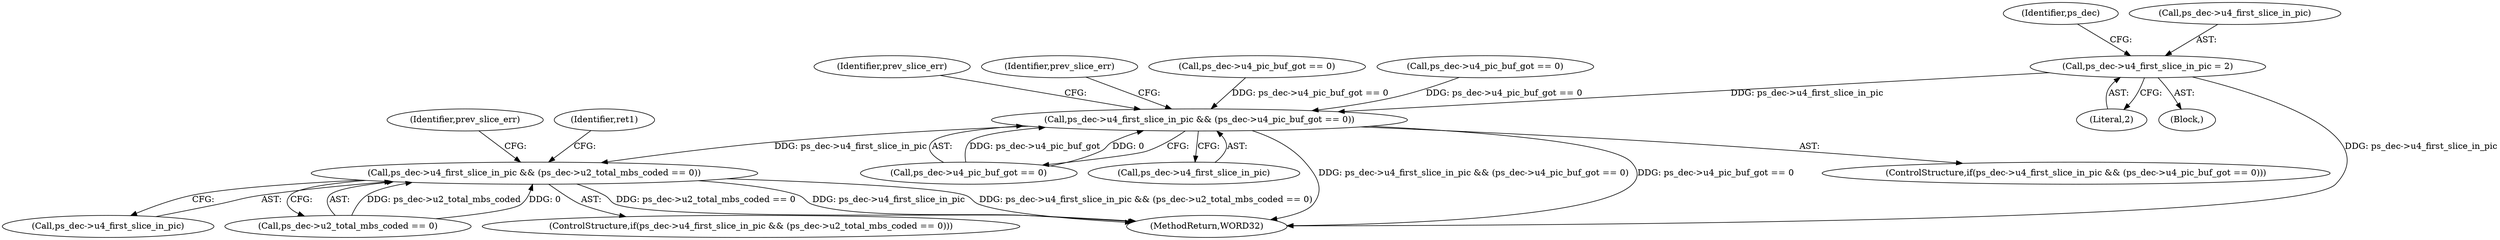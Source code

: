 digraph "1_Android_0b23c81c3dd9ec38f7e6806a3955fed1925541a0@del" {
"1000928" [label="(Call,ps_dec->u4_first_slice_in_pic = 2)"];
"1001512" [label="(Call,ps_dec->u4_first_slice_in_pic && (ps_dec->u4_pic_buf_got == 0))"];
"1001529" [label="(Call,ps_dec->u4_first_slice_in_pic && (ps_dec->u2_total_mbs_coded == 0))"];
"1001539" [label="(Identifier,prev_slice_err)"];
"1000156" [label="(Block,)"];
"1001516" [label="(Call,ps_dec->u4_pic_buf_got == 0)"];
"1001529" [label="(Call,ps_dec->u4_first_slice_in_pic && (ps_dec->u2_total_mbs_coded == 0))"];
"1001511" [label="(ControlStructure,if(ps_dec->u4_first_slice_in_pic && (ps_dec->u4_pic_buf_got == 0)))"];
"1001513" [label="(Call,ps_dec->u4_first_slice_in_pic)"];
"1001528" [label="(ControlStructure,if(ps_dec->u4_first_slice_in_pic && (ps_dec->u2_total_mbs_coded == 0)))"];
"1001542" [label="(Identifier,ret1)"];
"1000928" [label="(Call,ps_dec->u4_first_slice_in_pic = 2)"];
"1002226" [label="(MethodReturn,WORD32)"];
"1001522" [label="(Identifier,prev_slice_err)"];
"1001526" [label="(Identifier,prev_slice_err)"];
"1001512" [label="(Call,ps_dec->u4_first_slice_in_pic && (ps_dec->u4_pic_buf_got == 0))"];
"1001238" [label="(Call,ps_dec->u4_pic_buf_got == 0)"];
"1001079" [label="(Call,ps_dec->u4_pic_buf_got == 0)"];
"1001530" [label="(Call,ps_dec->u4_first_slice_in_pic)"];
"1000935" [label="(Identifier,ps_dec)"];
"1000932" [label="(Literal,2)"];
"1001533" [label="(Call,ps_dec->u2_total_mbs_coded == 0)"];
"1000929" [label="(Call,ps_dec->u4_first_slice_in_pic)"];
"1000928" -> "1000156"  [label="AST: "];
"1000928" -> "1000932"  [label="CFG: "];
"1000929" -> "1000928"  [label="AST: "];
"1000932" -> "1000928"  [label="AST: "];
"1000935" -> "1000928"  [label="CFG: "];
"1000928" -> "1002226"  [label="DDG: ps_dec->u4_first_slice_in_pic"];
"1000928" -> "1001512"  [label="DDG: ps_dec->u4_first_slice_in_pic"];
"1001512" -> "1001511"  [label="AST: "];
"1001512" -> "1001513"  [label="CFG: "];
"1001512" -> "1001516"  [label="CFG: "];
"1001513" -> "1001512"  [label="AST: "];
"1001516" -> "1001512"  [label="AST: "];
"1001522" -> "1001512"  [label="CFG: "];
"1001526" -> "1001512"  [label="CFG: "];
"1001512" -> "1002226"  [label="DDG: ps_dec->u4_first_slice_in_pic && (ps_dec->u4_pic_buf_got == 0)"];
"1001512" -> "1002226"  [label="DDG: ps_dec->u4_pic_buf_got == 0"];
"1001516" -> "1001512"  [label="DDG: ps_dec->u4_pic_buf_got"];
"1001516" -> "1001512"  [label="DDG: 0"];
"1001238" -> "1001512"  [label="DDG: ps_dec->u4_pic_buf_got == 0"];
"1001079" -> "1001512"  [label="DDG: ps_dec->u4_pic_buf_got == 0"];
"1001512" -> "1001529"  [label="DDG: ps_dec->u4_first_slice_in_pic"];
"1001529" -> "1001528"  [label="AST: "];
"1001529" -> "1001530"  [label="CFG: "];
"1001529" -> "1001533"  [label="CFG: "];
"1001530" -> "1001529"  [label="AST: "];
"1001533" -> "1001529"  [label="AST: "];
"1001539" -> "1001529"  [label="CFG: "];
"1001542" -> "1001529"  [label="CFG: "];
"1001529" -> "1002226"  [label="DDG: ps_dec->u4_first_slice_in_pic"];
"1001529" -> "1002226"  [label="DDG: ps_dec->u4_first_slice_in_pic && (ps_dec->u2_total_mbs_coded == 0)"];
"1001529" -> "1002226"  [label="DDG: ps_dec->u2_total_mbs_coded == 0"];
"1001533" -> "1001529"  [label="DDG: ps_dec->u2_total_mbs_coded"];
"1001533" -> "1001529"  [label="DDG: 0"];
}

